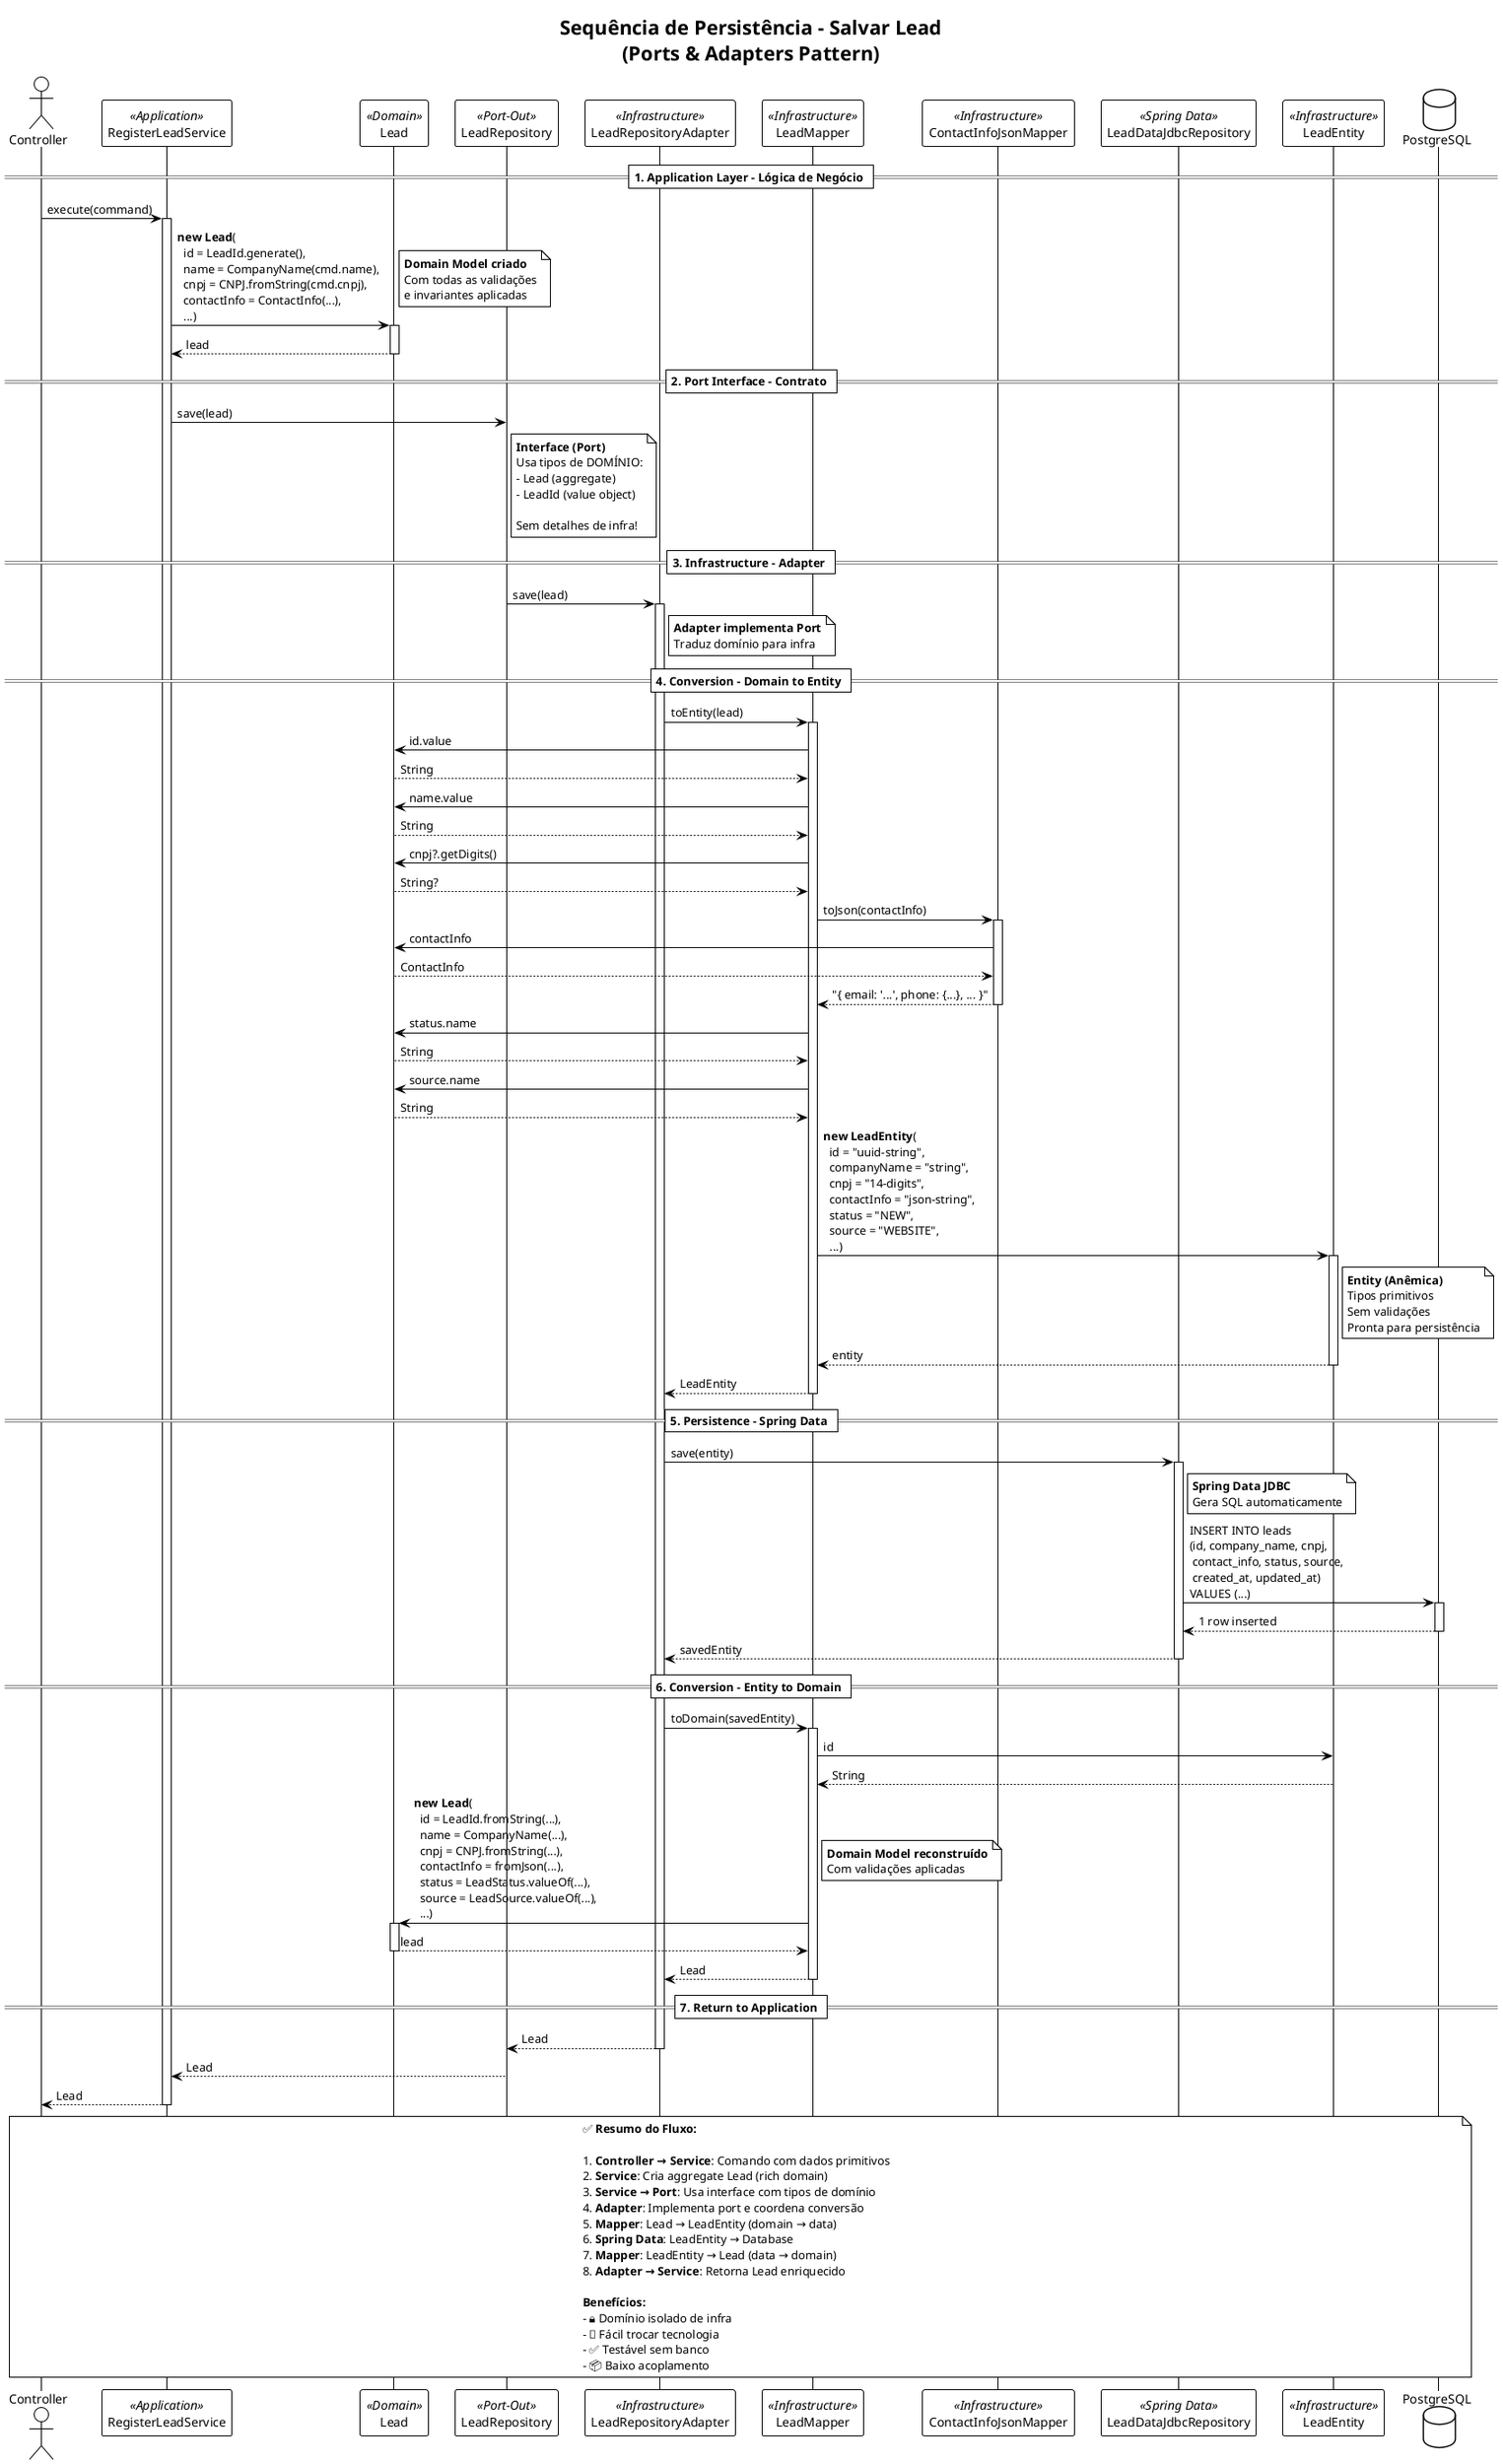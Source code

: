 @startuml persistence-sequence
!theme plain
skinparam shadowing false

title Sequência de Persistência - Salvar Lead\n(Ports & Adapters Pattern)

actor "Controller" as controller
participant "RegisterLeadService" as service <<Application>>
participant "Lead" as lead <<Domain>>
participant "LeadRepository" as port <<Port-Out>>
participant "LeadRepositoryAdapter" as adapter <<Infrastructure>>
participant "LeadMapper" as mapper <<Infrastructure>>
participant "ContactInfoJsonMapper" as jsonMapper <<Infrastructure>>
participant "LeadDataJdbcRepository" as springRepo <<Spring Data>>
participant "LeadEntity" as entity <<Infrastructure>>
database "PostgreSQL" as db

== 1. Application Layer - Lógica de Negócio ==

controller -> service: execute(command)
activate service

service -> lead: **new Lead**(\n  id = LeadId.generate(),\n  name = CompanyName(cmd.name),\n  cnpj = CNPJ.fromString(cmd.cnpj),\n  contactInfo = ContactInfo(...),\n  ...)
activate lead
note right
  **Domain Model criado**
  Com todas as validações
  e invariantes aplicadas
end note

lead --> service: lead
deactivate lead

== 2. Port Interface - Contrato ==

service -> port: save(lead)
note right of port
  **Interface (Port)**
  Usa tipos de DOMÍNIO:
  - Lead (aggregate)
  - LeadId (value object)
  
  Sem detalhes de infra!
end note

== 3. Infrastructure - Adapter ==

port -> adapter: save(lead)
activate adapter
note right of adapter
  **Adapter implementa Port**
  Traduz domínio para infra
end note

== 4. Conversion - Domain to Entity ==

adapter -> mapper: toEntity(lead)
activate mapper

mapper -> lead: id.value
lead --> mapper: String

mapper -> lead: name.value
lead --> mapper: String

mapper -> lead: cnpj?.getDigits()
lead --> mapper: String?

mapper -> jsonMapper: toJson(contactInfo)
activate jsonMapper
jsonMapper -> lead: contactInfo
lead --> jsonMapper: ContactInfo
jsonMapper --> mapper: "{ email: '...', phone: {...}, ... }"
deactivate jsonMapper

mapper -> lead: status.name
lead --> mapper: String

mapper -> lead: source.name
lead --> mapper: String

mapper -> entity: **new LeadEntity**(\n  id = "uuid-string",\n  companyName = "string",\n  cnpj = "14-digits",\n  contactInfo = "json-string",\n  status = "NEW",\n  source = "WEBSITE",\n  ...)
activate entity
note right of entity
  **Entity (Anêmica)**
  Tipos primitivos
  Sem validações
  Pronta para persistência
end note
entity --> mapper: entity
deactivate entity

mapper --> adapter: LeadEntity
deactivate mapper

== 5. Persistence - Spring Data ==

adapter -> springRepo: save(entity)
activate springRepo
note right of springRepo
  **Spring Data JDBC**
  Gera SQL automaticamente
end note

springRepo -> db: INSERT INTO leads\n(id, company_name, cnpj,\n contact_info, status, source,\n created_at, updated_at)\nVALUES (...)
activate db
db --> springRepo: 1 row inserted
deactivate db

springRepo --> adapter: savedEntity
deactivate springRepo

== 6. Conversion - Entity to Domain ==

adapter -> mapper: toDomain(savedEntity)
activate mapper

mapper -> entity: id
entity --> mapper: String

mapper -> lead: **new Lead**(\n  id = LeadId.fromString(...),\n  name = CompanyName(...),\n  cnpj = CNPJ.fromString(...),\n  contactInfo = fromJson(...),\n  status = LeadStatus.valueOf(...),\n  source = LeadSource.valueOf(...),\n  ...)
activate lead
note right
  **Domain Model reconstruído**
  Com validações aplicadas
end note
lead --> mapper: lead
deactivate lead

mapper --> adapter: Lead
deactivate mapper

== 7. Return to Application ==

adapter --> port: Lead
deactivate adapter

port --> service: Lead
service --> controller: Lead

deactivate service

note over controller, db
  ✅ **Resumo do Fluxo:**
  
  1. **Controller → Service**: Comando com dados primitivos
  2. **Service**: Cria aggregate Lead (rich domain)
  3. **Service → Port**: Usa interface com tipos de domínio
  4. **Adapter**: Implementa port e coordena conversão
  5. **Mapper**: Lead → LeadEntity (domain → data)
  6. **Spring Data**: LeadEntity → Database
  7. **Mapper**: LeadEntity → Lead (data → domain)
  8. **Adapter → Service**: Retorna Lead enriquecido
  
  **Benefícios:**
  - 🔒 Domínio isolado de infra
  - 🔄 Fácil trocar tecnologia
  - ✅ Testável sem banco
  - 📦 Baixo acoplamento
end note

@enduml

